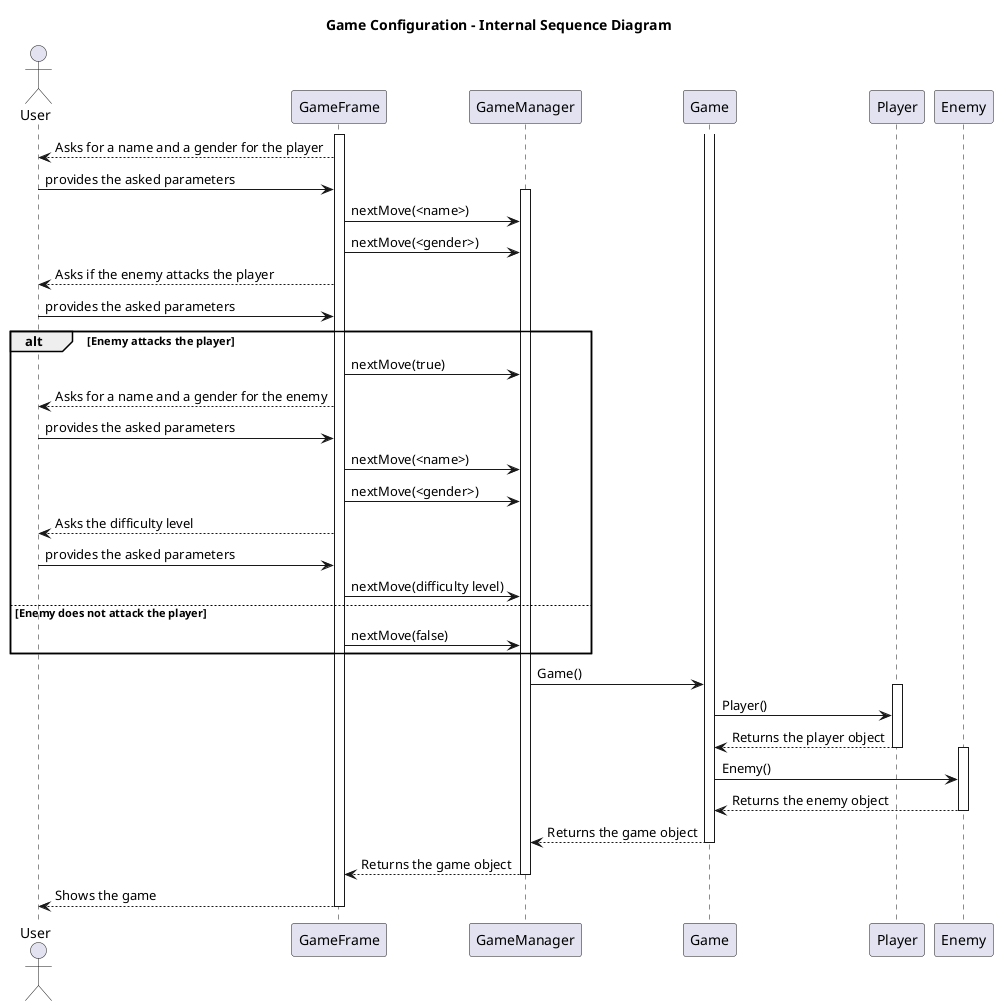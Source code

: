 @startuml GameConfigurationInternalSequenceDiagram

title Game Configuration - Internal Sequence Diagram

actor User
participant GameFrame
participant GameManager
participant Game
participant Player
participant Enemy

activate GameFrame
GameFrame --> User: Asks for a name and a gender for the player
User -> GameFrame : provides the asked parameters
activate GameManager
GameFrame -> GameManager : nextMove(<name>)
GameFrame -> GameManager : nextMove(<gender>)

GameFrame --> User : Asks if the enemy attacks the player
User -> GameFrame : provides the asked parameters

alt Enemy attacks the player
    GameFrame -> GameManager : nextMove(true)
    GameFrame --> User : Asks for a name and a gender for the enemy
    User -> GameFrame : provides the asked parameters
    GameFrame -> GameManager : nextMove(<name>)
    GameFrame -> GameManager : nextMove(<gender>)
    GameFrame --> User : Asks the difficulty level
    User -> GameFrame : provides the asked parameters
    GameFrame -> GameManager : nextMove(difficulty level)
else Enemy does not attack the player
    GameFrame -> GameManager : nextMove(false)
end

activate Game
GameManager -> Game: Game()

activate Player
Game -> Player: Player()
Player --> Game : Returns the player object
deactivate Player

activate Enemy
Game -> Enemy: Enemy()
Enemy --> Game : Returns the enemy object
deactivate Enemy

Game --> GameManager : Returns the game object
deactivate Game

GameManager --> GameFrame : Returns the game object
deactivate GameManager

GameFrame --> User : Shows the game
deactivate GameFrame

@enduml